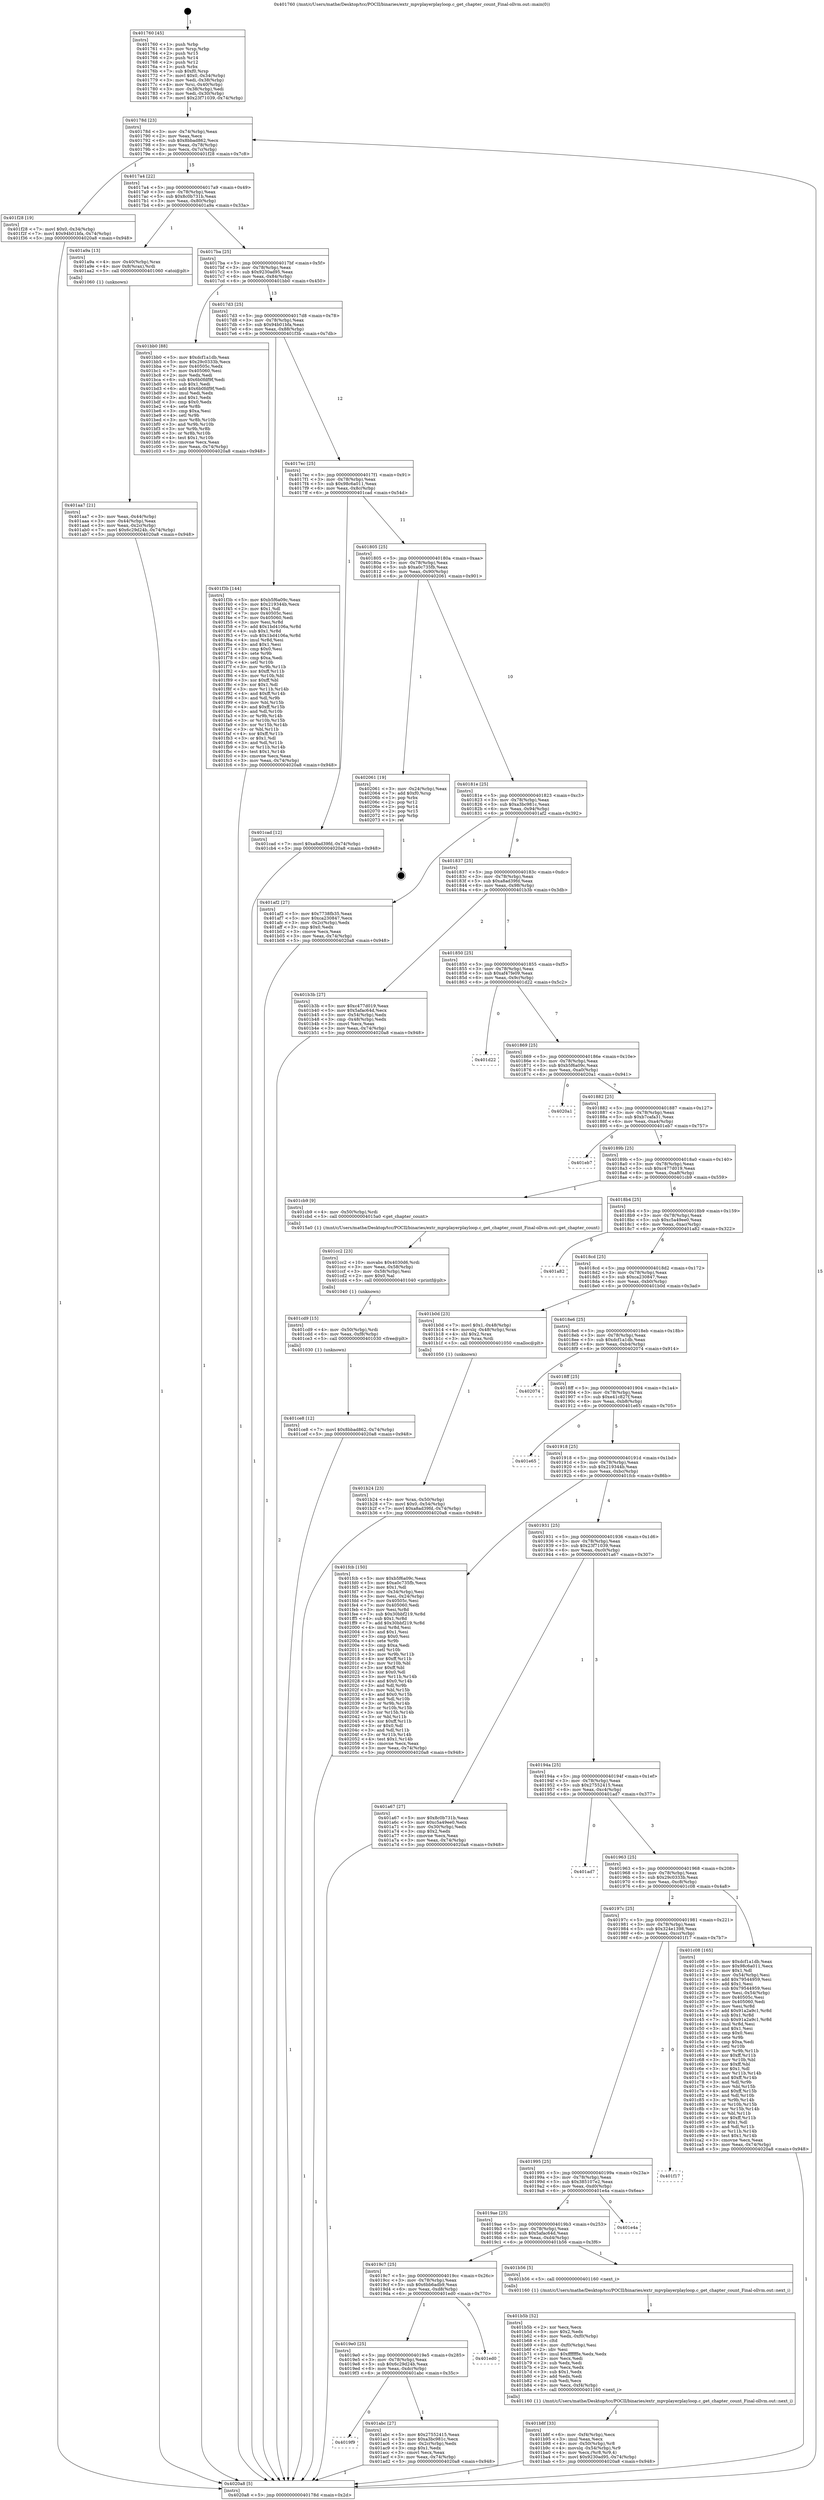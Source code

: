 digraph "0x401760" {
  label = "0x401760 (/mnt/c/Users/mathe/Desktop/tcc/POCII/binaries/extr_mpvplayerplayloop.c_get_chapter_count_Final-ollvm.out::main(0))"
  labelloc = "t"
  node[shape=record]

  Entry [label="",width=0.3,height=0.3,shape=circle,fillcolor=black,style=filled]
  "0x40178d" [label="{
     0x40178d [23]\l
     | [instrs]\l
     &nbsp;&nbsp;0x40178d \<+3\>: mov -0x74(%rbp),%eax\l
     &nbsp;&nbsp;0x401790 \<+2\>: mov %eax,%ecx\l
     &nbsp;&nbsp;0x401792 \<+6\>: sub $0x8bbad862,%ecx\l
     &nbsp;&nbsp;0x401798 \<+3\>: mov %eax,-0x78(%rbp)\l
     &nbsp;&nbsp;0x40179b \<+3\>: mov %ecx,-0x7c(%rbp)\l
     &nbsp;&nbsp;0x40179e \<+6\>: je 0000000000401f28 \<main+0x7c8\>\l
  }"]
  "0x401f28" [label="{
     0x401f28 [19]\l
     | [instrs]\l
     &nbsp;&nbsp;0x401f28 \<+7\>: movl $0x0,-0x34(%rbp)\l
     &nbsp;&nbsp;0x401f2f \<+7\>: movl $0x94b01bfa,-0x74(%rbp)\l
     &nbsp;&nbsp;0x401f36 \<+5\>: jmp 00000000004020a8 \<main+0x948\>\l
  }"]
  "0x4017a4" [label="{
     0x4017a4 [22]\l
     | [instrs]\l
     &nbsp;&nbsp;0x4017a4 \<+5\>: jmp 00000000004017a9 \<main+0x49\>\l
     &nbsp;&nbsp;0x4017a9 \<+3\>: mov -0x78(%rbp),%eax\l
     &nbsp;&nbsp;0x4017ac \<+5\>: sub $0x8c0b731b,%eax\l
     &nbsp;&nbsp;0x4017b1 \<+3\>: mov %eax,-0x80(%rbp)\l
     &nbsp;&nbsp;0x4017b4 \<+6\>: je 0000000000401a9a \<main+0x33a\>\l
  }"]
  Exit [label="",width=0.3,height=0.3,shape=circle,fillcolor=black,style=filled,peripheries=2]
  "0x401a9a" [label="{
     0x401a9a [13]\l
     | [instrs]\l
     &nbsp;&nbsp;0x401a9a \<+4\>: mov -0x40(%rbp),%rax\l
     &nbsp;&nbsp;0x401a9e \<+4\>: mov 0x8(%rax),%rdi\l
     &nbsp;&nbsp;0x401aa2 \<+5\>: call 0000000000401060 \<atoi@plt\>\l
     | [calls]\l
     &nbsp;&nbsp;0x401060 \{1\} (unknown)\l
  }"]
  "0x4017ba" [label="{
     0x4017ba [25]\l
     | [instrs]\l
     &nbsp;&nbsp;0x4017ba \<+5\>: jmp 00000000004017bf \<main+0x5f\>\l
     &nbsp;&nbsp;0x4017bf \<+3\>: mov -0x78(%rbp),%eax\l
     &nbsp;&nbsp;0x4017c2 \<+5\>: sub $0x9230ad95,%eax\l
     &nbsp;&nbsp;0x4017c7 \<+6\>: mov %eax,-0x84(%rbp)\l
     &nbsp;&nbsp;0x4017cd \<+6\>: je 0000000000401bb0 \<main+0x450\>\l
  }"]
  "0x401ce8" [label="{
     0x401ce8 [12]\l
     | [instrs]\l
     &nbsp;&nbsp;0x401ce8 \<+7\>: movl $0x8bbad862,-0x74(%rbp)\l
     &nbsp;&nbsp;0x401cef \<+5\>: jmp 00000000004020a8 \<main+0x948\>\l
  }"]
  "0x401bb0" [label="{
     0x401bb0 [88]\l
     | [instrs]\l
     &nbsp;&nbsp;0x401bb0 \<+5\>: mov $0xdcf1a1db,%eax\l
     &nbsp;&nbsp;0x401bb5 \<+5\>: mov $0x29c0333b,%ecx\l
     &nbsp;&nbsp;0x401bba \<+7\>: mov 0x40505c,%edx\l
     &nbsp;&nbsp;0x401bc1 \<+7\>: mov 0x405060,%esi\l
     &nbsp;&nbsp;0x401bc8 \<+2\>: mov %edx,%edi\l
     &nbsp;&nbsp;0x401bca \<+6\>: sub $0x6b0fdf9f,%edi\l
     &nbsp;&nbsp;0x401bd0 \<+3\>: sub $0x1,%edi\l
     &nbsp;&nbsp;0x401bd3 \<+6\>: add $0x6b0fdf9f,%edi\l
     &nbsp;&nbsp;0x401bd9 \<+3\>: imul %edi,%edx\l
     &nbsp;&nbsp;0x401bdc \<+3\>: and $0x1,%edx\l
     &nbsp;&nbsp;0x401bdf \<+3\>: cmp $0x0,%edx\l
     &nbsp;&nbsp;0x401be2 \<+4\>: sete %r8b\l
     &nbsp;&nbsp;0x401be6 \<+3\>: cmp $0xa,%esi\l
     &nbsp;&nbsp;0x401be9 \<+4\>: setl %r9b\l
     &nbsp;&nbsp;0x401bed \<+3\>: mov %r8b,%r10b\l
     &nbsp;&nbsp;0x401bf0 \<+3\>: and %r9b,%r10b\l
     &nbsp;&nbsp;0x401bf3 \<+3\>: xor %r9b,%r8b\l
     &nbsp;&nbsp;0x401bf6 \<+3\>: or %r8b,%r10b\l
     &nbsp;&nbsp;0x401bf9 \<+4\>: test $0x1,%r10b\l
     &nbsp;&nbsp;0x401bfd \<+3\>: cmovne %ecx,%eax\l
     &nbsp;&nbsp;0x401c00 \<+3\>: mov %eax,-0x74(%rbp)\l
     &nbsp;&nbsp;0x401c03 \<+5\>: jmp 00000000004020a8 \<main+0x948\>\l
  }"]
  "0x4017d3" [label="{
     0x4017d3 [25]\l
     | [instrs]\l
     &nbsp;&nbsp;0x4017d3 \<+5\>: jmp 00000000004017d8 \<main+0x78\>\l
     &nbsp;&nbsp;0x4017d8 \<+3\>: mov -0x78(%rbp),%eax\l
     &nbsp;&nbsp;0x4017db \<+5\>: sub $0x94b01bfa,%eax\l
     &nbsp;&nbsp;0x4017e0 \<+6\>: mov %eax,-0x88(%rbp)\l
     &nbsp;&nbsp;0x4017e6 \<+6\>: je 0000000000401f3b \<main+0x7db\>\l
  }"]
  "0x401cd9" [label="{
     0x401cd9 [15]\l
     | [instrs]\l
     &nbsp;&nbsp;0x401cd9 \<+4\>: mov -0x50(%rbp),%rdi\l
     &nbsp;&nbsp;0x401cdd \<+6\>: mov %eax,-0xf8(%rbp)\l
     &nbsp;&nbsp;0x401ce3 \<+5\>: call 0000000000401030 \<free@plt\>\l
     | [calls]\l
     &nbsp;&nbsp;0x401030 \{1\} (unknown)\l
  }"]
  "0x401f3b" [label="{
     0x401f3b [144]\l
     | [instrs]\l
     &nbsp;&nbsp;0x401f3b \<+5\>: mov $0xb5f6a09c,%eax\l
     &nbsp;&nbsp;0x401f40 \<+5\>: mov $0x219344b,%ecx\l
     &nbsp;&nbsp;0x401f45 \<+2\>: mov $0x1,%dl\l
     &nbsp;&nbsp;0x401f47 \<+7\>: mov 0x40505c,%esi\l
     &nbsp;&nbsp;0x401f4e \<+7\>: mov 0x405060,%edi\l
     &nbsp;&nbsp;0x401f55 \<+3\>: mov %esi,%r8d\l
     &nbsp;&nbsp;0x401f58 \<+7\>: add $0x1bd4106a,%r8d\l
     &nbsp;&nbsp;0x401f5f \<+4\>: sub $0x1,%r8d\l
     &nbsp;&nbsp;0x401f63 \<+7\>: sub $0x1bd4106a,%r8d\l
     &nbsp;&nbsp;0x401f6a \<+4\>: imul %r8d,%esi\l
     &nbsp;&nbsp;0x401f6e \<+3\>: and $0x1,%esi\l
     &nbsp;&nbsp;0x401f71 \<+3\>: cmp $0x0,%esi\l
     &nbsp;&nbsp;0x401f74 \<+4\>: sete %r9b\l
     &nbsp;&nbsp;0x401f78 \<+3\>: cmp $0xa,%edi\l
     &nbsp;&nbsp;0x401f7b \<+4\>: setl %r10b\l
     &nbsp;&nbsp;0x401f7f \<+3\>: mov %r9b,%r11b\l
     &nbsp;&nbsp;0x401f82 \<+4\>: xor $0xff,%r11b\l
     &nbsp;&nbsp;0x401f86 \<+3\>: mov %r10b,%bl\l
     &nbsp;&nbsp;0x401f89 \<+3\>: xor $0xff,%bl\l
     &nbsp;&nbsp;0x401f8c \<+3\>: xor $0x1,%dl\l
     &nbsp;&nbsp;0x401f8f \<+3\>: mov %r11b,%r14b\l
     &nbsp;&nbsp;0x401f92 \<+4\>: and $0xff,%r14b\l
     &nbsp;&nbsp;0x401f96 \<+3\>: and %dl,%r9b\l
     &nbsp;&nbsp;0x401f99 \<+3\>: mov %bl,%r15b\l
     &nbsp;&nbsp;0x401f9c \<+4\>: and $0xff,%r15b\l
     &nbsp;&nbsp;0x401fa0 \<+3\>: and %dl,%r10b\l
     &nbsp;&nbsp;0x401fa3 \<+3\>: or %r9b,%r14b\l
     &nbsp;&nbsp;0x401fa6 \<+3\>: or %r10b,%r15b\l
     &nbsp;&nbsp;0x401fa9 \<+3\>: xor %r15b,%r14b\l
     &nbsp;&nbsp;0x401fac \<+3\>: or %bl,%r11b\l
     &nbsp;&nbsp;0x401faf \<+4\>: xor $0xff,%r11b\l
     &nbsp;&nbsp;0x401fb3 \<+3\>: or $0x1,%dl\l
     &nbsp;&nbsp;0x401fb6 \<+3\>: and %dl,%r11b\l
     &nbsp;&nbsp;0x401fb9 \<+3\>: or %r11b,%r14b\l
     &nbsp;&nbsp;0x401fbc \<+4\>: test $0x1,%r14b\l
     &nbsp;&nbsp;0x401fc0 \<+3\>: cmovne %ecx,%eax\l
     &nbsp;&nbsp;0x401fc3 \<+3\>: mov %eax,-0x74(%rbp)\l
     &nbsp;&nbsp;0x401fc6 \<+5\>: jmp 00000000004020a8 \<main+0x948\>\l
  }"]
  "0x4017ec" [label="{
     0x4017ec [25]\l
     | [instrs]\l
     &nbsp;&nbsp;0x4017ec \<+5\>: jmp 00000000004017f1 \<main+0x91\>\l
     &nbsp;&nbsp;0x4017f1 \<+3\>: mov -0x78(%rbp),%eax\l
     &nbsp;&nbsp;0x4017f4 \<+5\>: sub $0x98c6a011,%eax\l
     &nbsp;&nbsp;0x4017f9 \<+6\>: mov %eax,-0x8c(%rbp)\l
     &nbsp;&nbsp;0x4017ff \<+6\>: je 0000000000401cad \<main+0x54d\>\l
  }"]
  "0x401cc2" [label="{
     0x401cc2 [23]\l
     | [instrs]\l
     &nbsp;&nbsp;0x401cc2 \<+10\>: movabs $0x4030d6,%rdi\l
     &nbsp;&nbsp;0x401ccc \<+3\>: mov %eax,-0x58(%rbp)\l
     &nbsp;&nbsp;0x401ccf \<+3\>: mov -0x58(%rbp),%esi\l
     &nbsp;&nbsp;0x401cd2 \<+2\>: mov $0x0,%al\l
     &nbsp;&nbsp;0x401cd4 \<+5\>: call 0000000000401040 \<printf@plt\>\l
     | [calls]\l
     &nbsp;&nbsp;0x401040 \{1\} (unknown)\l
  }"]
  "0x401cad" [label="{
     0x401cad [12]\l
     | [instrs]\l
     &nbsp;&nbsp;0x401cad \<+7\>: movl $0xa8ad39fd,-0x74(%rbp)\l
     &nbsp;&nbsp;0x401cb4 \<+5\>: jmp 00000000004020a8 \<main+0x948\>\l
  }"]
  "0x401805" [label="{
     0x401805 [25]\l
     | [instrs]\l
     &nbsp;&nbsp;0x401805 \<+5\>: jmp 000000000040180a \<main+0xaa\>\l
     &nbsp;&nbsp;0x40180a \<+3\>: mov -0x78(%rbp),%eax\l
     &nbsp;&nbsp;0x40180d \<+5\>: sub $0xa0c735fb,%eax\l
     &nbsp;&nbsp;0x401812 \<+6\>: mov %eax,-0x90(%rbp)\l
     &nbsp;&nbsp;0x401818 \<+6\>: je 0000000000402061 \<main+0x901\>\l
  }"]
  "0x401b8f" [label="{
     0x401b8f [33]\l
     | [instrs]\l
     &nbsp;&nbsp;0x401b8f \<+6\>: mov -0xf4(%rbp),%ecx\l
     &nbsp;&nbsp;0x401b95 \<+3\>: imul %eax,%ecx\l
     &nbsp;&nbsp;0x401b98 \<+4\>: mov -0x50(%rbp),%r8\l
     &nbsp;&nbsp;0x401b9c \<+4\>: movslq -0x54(%rbp),%r9\l
     &nbsp;&nbsp;0x401ba0 \<+4\>: mov %ecx,(%r8,%r9,4)\l
     &nbsp;&nbsp;0x401ba4 \<+7\>: movl $0x9230ad95,-0x74(%rbp)\l
     &nbsp;&nbsp;0x401bab \<+5\>: jmp 00000000004020a8 \<main+0x948\>\l
  }"]
  "0x402061" [label="{
     0x402061 [19]\l
     | [instrs]\l
     &nbsp;&nbsp;0x402061 \<+3\>: mov -0x24(%rbp),%eax\l
     &nbsp;&nbsp;0x402064 \<+7\>: add $0xf0,%rsp\l
     &nbsp;&nbsp;0x40206b \<+1\>: pop %rbx\l
     &nbsp;&nbsp;0x40206c \<+2\>: pop %r12\l
     &nbsp;&nbsp;0x40206e \<+2\>: pop %r14\l
     &nbsp;&nbsp;0x402070 \<+2\>: pop %r15\l
     &nbsp;&nbsp;0x402072 \<+1\>: pop %rbp\l
     &nbsp;&nbsp;0x402073 \<+1\>: ret\l
  }"]
  "0x40181e" [label="{
     0x40181e [25]\l
     | [instrs]\l
     &nbsp;&nbsp;0x40181e \<+5\>: jmp 0000000000401823 \<main+0xc3\>\l
     &nbsp;&nbsp;0x401823 \<+3\>: mov -0x78(%rbp),%eax\l
     &nbsp;&nbsp;0x401826 \<+5\>: sub $0xa3bc981c,%eax\l
     &nbsp;&nbsp;0x40182b \<+6\>: mov %eax,-0x94(%rbp)\l
     &nbsp;&nbsp;0x401831 \<+6\>: je 0000000000401af2 \<main+0x392\>\l
  }"]
  "0x401b5b" [label="{
     0x401b5b [52]\l
     | [instrs]\l
     &nbsp;&nbsp;0x401b5b \<+2\>: xor %ecx,%ecx\l
     &nbsp;&nbsp;0x401b5d \<+5\>: mov $0x2,%edx\l
     &nbsp;&nbsp;0x401b62 \<+6\>: mov %edx,-0xf0(%rbp)\l
     &nbsp;&nbsp;0x401b68 \<+1\>: cltd\l
     &nbsp;&nbsp;0x401b69 \<+6\>: mov -0xf0(%rbp),%esi\l
     &nbsp;&nbsp;0x401b6f \<+2\>: idiv %esi\l
     &nbsp;&nbsp;0x401b71 \<+6\>: imul $0xfffffffe,%edx,%edx\l
     &nbsp;&nbsp;0x401b77 \<+2\>: mov %ecx,%edi\l
     &nbsp;&nbsp;0x401b79 \<+2\>: sub %edx,%edi\l
     &nbsp;&nbsp;0x401b7b \<+2\>: mov %ecx,%edx\l
     &nbsp;&nbsp;0x401b7d \<+3\>: sub $0x1,%edx\l
     &nbsp;&nbsp;0x401b80 \<+2\>: add %edx,%edi\l
     &nbsp;&nbsp;0x401b82 \<+2\>: sub %edi,%ecx\l
     &nbsp;&nbsp;0x401b84 \<+6\>: mov %ecx,-0xf4(%rbp)\l
     &nbsp;&nbsp;0x401b8a \<+5\>: call 0000000000401160 \<next_i\>\l
     | [calls]\l
     &nbsp;&nbsp;0x401160 \{1\} (/mnt/c/Users/mathe/Desktop/tcc/POCII/binaries/extr_mpvplayerplayloop.c_get_chapter_count_Final-ollvm.out::next_i)\l
  }"]
  "0x401af2" [label="{
     0x401af2 [27]\l
     | [instrs]\l
     &nbsp;&nbsp;0x401af2 \<+5\>: mov $0x7738fb35,%eax\l
     &nbsp;&nbsp;0x401af7 \<+5\>: mov $0xca230847,%ecx\l
     &nbsp;&nbsp;0x401afc \<+3\>: mov -0x2c(%rbp),%edx\l
     &nbsp;&nbsp;0x401aff \<+3\>: cmp $0x0,%edx\l
     &nbsp;&nbsp;0x401b02 \<+3\>: cmove %ecx,%eax\l
     &nbsp;&nbsp;0x401b05 \<+3\>: mov %eax,-0x74(%rbp)\l
     &nbsp;&nbsp;0x401b08 \<+5\>: jmp 00000000004020a8 \<main+0x948\>\l
  }"]
  "0x401837" [label="{
     0x401837 [25]\l
     | [instrs]\l
     &nbsp;&nbsp;0x401837 \<+5\>: jmp 000000000040183c \<main+0xdc\>\l
     &nbsp;&nbsp;0x40183c \<+3\>: mov -0x78(%rbp),%eax\l
     &nbsp;&nbsp;0x40183f \<+5\>: sub $0xa8ad39fd,%eax\l
     &nbsp;&nbsp;0x401844 \<+6\>: mov %eax,-0x98(%rbp)\l
     &nbsp;&nbsp;0x40184a \<+6\>: je 0000000000401b3b \<main+0x3db\>\l
  }"]
  "0x401b24" [label="{
     0x401b24 [23]\l
     | [instrs]\l
     &nbsp;&nbsp;0x401b24 \<+4\>: mov %rax,-0x50(%rbp)\l
     &nbsp;&nbsp;0x401b28 \<+7\>: movl $0x0,-0x54(%rbp)\l
     &nbsp;&nbsp;0x401b2f \<+7\>: movl $0xa8ad39fd,-0x74(%rbp)\l
     &nbsp;&nbsp;0x401b36 \<+5\>: jmp 00000000004020a8 \<main+0x948\>\l
  }"]
  "0x401b3b" [label="{
     0x401b3b [27]\l
     | [instrs]\l
     &nbsp;&nbsp;0x401b3b \<+5\>: mov $0xc477d019,%eax\l
     &nbsp;&nbsp;0x401b40 \<+5\>: mov $0x5afac64d,%ecx\l
     &nbsp;&nbsp;0x401b45 \<+3\>: mov -0x54(%rbp),%edx\l
     &nbsp;&nbsp;0x401b48 \<+3\>: cmp -0x48(%rbp),%edx\l
     &nbsp;&nbsp;0x401b4b \<+3\>: cmovl %ecx,%eax\l
     &nbsp;&nbsp;0x401b4e \<+3\>: mov %eax,-0x74(%rbp)\l
     &nbsp;&nbsp;0x401b51 \<+5\>: jmp 00000000004020a8 \<main+0x948\>\l
  }"]
  "0x401850" [label="{
     0x401850 [25]\l
     | [instrs]\l
     &nbsp;&nbsp;0x401850 \<+5\>: jmp 0000000000401855 \<main+0xf5\>\l
     &nbsp;&nbsp;0x401855 \<+3\>: mov -0x78(%rbp),%eax\l
     &nbsp;&nbsp;0x401858 \<+5\>: sub $0xaf47fe09,%eax\l
     &nbsp;&nbsp;0x40185d \<+6\>: mov %eax,-0x9c(%rbp)\l
     &nbsp;&nbsp;0x401863 \<+6\>: je 0000000000401d22 \<main+0x5c2\>\l
  }"]
  "0x4019f9" [label="{
     0x4019f9\l
  }", style=dashed]
  "0x401d22" [label="{
     0x401d22\l
  }", style=dashed]
  "0x401869" [label="{
     0x401869 [25]\l
     | [instrs]\l
     &nbsp;&nbsp;0x401869 \<+5\>: jmp 000000000040186e \<main+0x10e\>\l
     &nbsp;&nbsp;0x40186e \<+3\>: mov -0x78(%rbp),%eax\l
     &nbsp;&nbsp;0x401871 \<+5\>: sub $0xb5f6a09c,%eax\l
     &nbsp;&nbsp;0x401876 \<+6\>: mov %eax,-0xa0(%rbp)\l
     &nbsp;&nbsp;0x40187c \<+6\>: je 00000000004020a1 \<main+0x941\>\l
  }"]
  "0x401abc" [label="{
     0x401abc [27]\l
     | [instrs]\l
     &nbsp;&nbsp;0x401abc \<+5\>: mov $0x27552415,%eax\l
     &nbsp;&nbsp;0x401ac1 \<+5\>: mov $0xa3bc981c,%ecx\l
     &nbsp;&nbsp;0x401ac6 \<+3\>: mov -0x2c(%rbp),%edx\l
     &nbsp;&nbsp;0x401ac9 \<+3\>: cmp $0x1,%edx\l
     &nbsp;&nbsp;0x401acc \<+3\>: cmovl %ecx,%eax\l
     &nbsp;&nbsp;0x401acf \<+3\>: mov %eax,-0x74(%rbp)\l
     &nbsp;&nbsp;0x401ad2 \<+5\>: jmp 00000000004020a8 \<main+0x948\>\l
  }"]
  "0x4020a1" [label="{
     0x4020a1\l
  }", style=dashed]
  "0x401882" [label="{
     0x401882 [25]\l
     | [instrs]\l
     &nbsp;&nbsp;0x401882 \<+5\>: jmp 0000000000401887 \<main+0x127\>\l
     &nbsp;&nbsp;0x401887 \<+3\>: mov -0x78(%rbp),%eax\l
     &nbsp;&nbsp;0x40188a \<+5\>: sub $0xb7cafa31,%eax\l
     &nbsp;&nbsp;0x40188f \<+6\>: mov %eax,-0xa4(%rbp)\l
     &nbsp;&nbsp;0x401895 \<+6\>: je 0000000000401eb7 \<main+0x757\>\l
  }"]
  "0x4019e0" [label="{
     0x4019e0 [25]\l
     | [instrs]\l
     &nbsp;&nbsp;0x4019e0 \<+5\>: jmp 00000000004019e5 \<main+0x285\>\l
     &nbsp;&nbsp;0x4019e5 \<+3\>: mov -0x78(%rbp),%eax\l
     &nbsp;&nbsp;0x4019e8 \<+5\>: sub $0x6c29d24b,%eax\l
     &nbsp;&nbsp;0x4019ed \<+6\>: mov %eax,-0xdc(%rbp)\l
     &nbsp;&nbsp;0x4019f3 \<+6\>: je 0000000000401abc \<main+0x35c\>\l
  }"]
  "0x401eb7" [label="{
     0x401eb7\l
  }", style=dashed]
  "0x40189b" [label="{
     0x40189b [25]\l
     | [instrs]\l
     &nbsp;&nbsp;0x40189b \<+5\>: jmp 00000000004018a0 \<main+0x140\>\l
     &nbsp;&nbsp;0x4018a0 \<+3\>: mov -0x78(%rbp),%eax\l
     &nbsp;&nbsp;0x4018a3 \<+5\>: sub $0xc477d019,%eax\l
     &nbsp;&nbsp;0x4018a8 \<+6\>: mov %eax,-0xa8(%rbp)\l
     &nbsp;&nbsp;0x4018ae \<+6\>: je 0000000000401cb9 \<main+0x559\>\l
  }"]
  "0x401ed0" [label="{
     0x401ed0\l
  }", style=dashed]
  "0x401cb9" [label="{
     0x401cb9 [9]\l
     | [instrs]\l
     &nbsp;&nbsp;0x401cb9 \<+4\>: mov -0x50(%rbp),%rdi\l
     &nbsp;&nbsp;0x401cbd \<+5\>: call 00000000004015a0 \<get_chapter_count\>\l
     | [calls]\l
     &nbsp;&nbsp;0x4015a0 \{1\} (/mnt/c/Users/mathe/Desktop/tcc/POCII/binaries/extr_mpvplayerplayloop.c_get_chapter_count_Final-ollvm.out::get_chapter_count)\l
  }"]
  "0x4018b4" [label="{
     0x4018b4 [25]\l
     | [instrs]\l
     &nbsp;&nbsp;0x4018b4 \<+5\>: jmp 00000000004018b9 \<main+0x159\>\l
     &nbsp;&nbsp;0x4018b9 \<+3\>: mov -0x78(%rbp),%eax\l
     &nbsp;&nbsp;0x4018bc \<+5\>: sub $0xc5a49ee0,%eax\l
     &nbsp;&nbsp;0x4018c1 \<+6\>: mov %eax,-0xac(%rbp)\l
     &nbsp;&nbsp;0x4018c7 \<+6\>: je 0000000000401a82 \<main+0x322\>\l
  }"]
  "0x4019c7" [label="{
     0x4019c7 [25]\l
     | [instrs]\l
     &nbsp;&nbsp;0x4019c7 \<+5\>: jmp 00000000004019cc \<main+0x26c\>\l
     &nbsp;&nbsp;0x4019cc \<+3\>: mov -0x78(%rbp),%eax\l
     &nbsp;&nbsp;0x4019cf \<+5\>: sub $0x6bb6adb9,%eax\l
     &nbsp;&nbsp;0x4019d4 \<+6\>: mov %eax,-0xd8(%rbp)\l
     &nbsp;&nbsp;0x4019da \<+6\>: je 0000000000401ed0 \<main+0x770\>\l
  }"]
  "0x401a82" [label="{
     0x401a82\l
  }", style=dashed]
  "0x4018cd" [label="{
     0x4018cd [25]\l
     | [instrs]\l
     &nbsp;&nbsp;0x4018cd \<+5\>: jmp 00000000004018d2 \<main+0x172\>\l
     &nbsp;&nbsp;0x4018d2 \<+3\>: mov -0x78(%rbp),%eax\l
     &nbsp;&nbsp;0x4018d5 \<+5\>: sub $0xca230847,%eax\l
     &nbsp;&nbsp;0x4018da \<+6\>: mov %eax,-0xb0(%rbp)\l
     &nbsp;&nbsp;0x4018e0 \<+6\>: je 0000000000401b0d \<main+0x3ad\>\l
  }"]
  "0x401b56" [label="{
     0x401b56 [5]\l
     | [instrs]\l
     &nbsp;&nbsp;0x401b56 \<+5\>: call 0000000000401160 \<next_i\>\l
     | [calls]\l
     &nbsp;&nbsp;0x401160 \{1\} (/mnt/c/Users/mathe/Desktop/tcc/POCII/binaries/extr_mpvplayerplayloop.c_get_chapter_count_Final-ollvm.out::next_i)\l
  }"]
  "0x401b0d" [label="{
     0x401b0d [23]\l
     | [instrs]\l
     &nbsp;&nbsp;0x401b0d \<+7\>: movl $0x1,-0x48(%rbp)\l
     &nbsp;&nbsp;0x401b14 \<+4\>: movslq -0x48(%rbp),%rax\l
     &nbsp;&nbsp;0x401b18 \<+4\>: shl $0x2,%rax\l
     &nbsp;&nbsp;0x401b1c \<+3\>: mov %rax,%rdi\l
     &nbsp;&nbsp;0x401b1f \<+5\>: call 0000000000401050 \<malloc@plt\>\l
     | [calls]\l
     &nbsp;&nbsp;0x401050 \{1\} (unknown)\l
  }"]
  "0x4018e6" [label="{
     0x4018e6 [25]\l
     | [instrs]\l
     &nbsp;&nbsp;0x4018e6 \<+5\>: jmp 00000000004018eb \<main+0x18b\>\l
     &nbsp;&nbsp;0x4018eb \<+3\>: mov -0x78(%rbp),%eax\l
     &nbsp;&nbsp;0x4018ee \<+5\>: sub $0xdcf1a1db,%eax\l
     &nbsp;&nbsp;0x4018f3 \<+6\>: mov %eax,-0xb4(%rbp)\l
     &nbsp;&nbsp;0x4018f9 \<+6\>: je 0000000000402074 \<main+0x914\>\l
  }"]
  "0x4019ae" [label="{
     0x4019ae [25]\l
     | [instrs]\l
     &nbsp;&nbsp;0x4019ae \<+5\>: jmp 00000000004019b3 \<main+0x253\>\l
     &nbsp;&nbsp;0x4019b3 \<+3\>: mov -0x78(%rbp),%eax\l
     &nbsp;&nbsp;0x4019b6 \<+5\>: sub $0x5afac64d,%eax\l
     &nbsp;&nbsp;0x4019bb \<+6\>: mov %eax,-0xd4(%rbp)\l
     &nbsp;&nbsp;0x4019c1 \<+6\>: je 0000000000401b56 \<main+0x3f6\>\l
  }"]
  "0x402074" [label="{
     0x402074\l
  }", style=dashed]
  "0x4018ff" [label="{
     0x4018ff [25]\l
     | [instrs]\l
     &nbsp;&nbsp;0x4018ff \<+5\>: jmp 0000000000401904 \<main+0x1a4\>\l
     &nbsp;&nbsp;0x401904 \<+3\>: mov -0x78(%rbp),%eax\l
     &nbsp;&nbsp;0x401907 \<+5\>: sub $0xe41c827f,%eax\l
     &nbsp;&nbsp;0x40190c \<+6\>: mov %eax,-0xb8(%rbp)\l
     &nbsp;&nbsp;0x401912 \<+6\>: je 0000000000401e65 \<main+0x705\>\l
  }"]
  "0x401e4a" [label="{
     0x401e4a\l
  }", style=dashed]
  "0x401e65" [label="{
     0x401e65\l
  }", style=dashed]
  "0x401918" [label="{
     0x401918 [25]\l
     | [instrs]\l
     &nbsp;&nbsp;0x401918 \<+5\>: jmp 000000000040191d \<main+0x1bd\>\l
     &nbsp;&nbsp;0x40191d \<+3\>: mov -0x78(%rbp),%eax\l
     &nbsp;&nbsp;0x401920 \<+5\>: sub $0x219344b,%eax\l
     &nbsp;&nbsp;0x401925 \<+6\>: mov %eax,-0xbc(%rbp)\l
     &nbsp;&nbsp;0x40192b \<+6\>: je 0000000000401fcb \<main+0x86b\>\l
  }"]
  "0x401995" [label="{
     0x401995 [25]\l
     | [instrs]\l
     &nbsp;&nbsp;0x401995 \<+5\>: jmp 000000000040199a \<main+0x23a\>\l
     &nbsp;&nbsp;0x40199a \<+3\>: mov -0x78(%rbp),%eax\l
     &nbsp;&nbsp;0x40199d \<+5\>: sub $0x385107e2,%eax\l
     &nbsp;&nbsp;0x4019a2 \<+6\>: mov %eax,-0xd0(%rbp)\l
     &nbsp;&nbsp;0x4019a8 \<+6\>: je 0000000000401e4a \<main+0x6ea\>\l
  }"]
  "0x401fcb" [label="{
     0x401fcb [150]\l
     | [instrs]\l
     &nbsp;&nbsp;0x401fcb \<+5\>: mov $0xb5f6a09c,%eax\l
     &nbsp;&nbsp;0x401fd0 \<+5\>: mov $0xa0c735fb,%ecx\l
     &nbsp;&nbsp;0x401fd5 \<+2\>: mov $0x1,%dl\l
     &nbsp;&nbsp;0x401fd7 \<+3\>: mov -0x34(%rbp),%esi\l
     &nbsp;&nbsp;0x401fda \<+3\>: mov %esi,-0x24(%rbp)\l
     &nbsp;&nbsp;0x401fdd \<+7\>: mov 0x40505c,%esi\l
     &nbsp;&nbsp;0x401fe4 \<+7\>: mov 0x405060,%edi\l
     &nbsp;&nbsp;0x401feb \<+3\>: mov %esi,%r8d\l
     &nbsp;&nbsp;0x401fee \<+7\>: sub $0x30bbf219,%r8d\l
     &nbsp;&nbsp;0x401ff5 \<+4\>: sub $0x1,%r8d\l
     &nbsp;&nbsp;0x401ff9 \<+7\>: add $0x30bbf219,%r8d\l
     &nbsp;&nbsp;0x402000 \<+4\>: imul %r8d,%esi\l
     &nbsp;&nbsp;0x402004 \<+3\>: and $0x1,%esi\l
     &nbsp;&nbsp;0x402007 \<+3\>: cmp $0x0,%esi\l
     &nbsp;&nbsp;0x40200a \<+4\>: sete %r9b\l
     &nbsp;&nbsp;0x40200e \<+3\>: cmp $0xa,%edi\l
     &nbsp;&nbsp;0x402011 \<+4\>: setl %r10b\l
     &nbsp;&nbsp;0x402015 \<+3\>: mov %r9b,%r11b\l
     &nbsp;&nbsp;0x402018 \<+4\>: xor $0xff,%r11b\l
     &nbsp;&nbsp;0x40201c \<+3\>: mov %r10b,%bl\l
     &nbsp;&nbsp;0x40201f \<+3\>: xor $0xff,%bl\l
     &nbsp;&nbsp;0x402022 \<+3\>: xor $0x0,%dl\l
     &nbsp;&nbsp;0x402025 \<+3\>: mov %r11b,%r14b\l
     &nbsp;&nbsp;0x402028 \<+4\>: and $0x0,%r14b\l
     &nbsp;&nbsp;0x40202c \<+3\>: and %dl,%r9b\l
     &nbsp;&nbsp;0x40202f \<+3\>: mov %bl,%r15b\l
     &nbsp;&nbsp;0x402032 \<+4\>: and $0x0,%r15b\l
     &nbsp;&nbsp;0x402036 \<+3\>: and %dl,%r10b\l
     &nbsp;&nbsp;0x402039 \<+3\>: or %r9b,%r14b\l
     &nbsp;&nbsp;0x40203c \<+3\>: or %r10b,%r15b\l
     &nbsp;&nbsp;0x40203f \<+3\>: xor %r15b,%r14b\l
     &nbsp;&nbsp;0x402042 \<+3\>: or %bl,%r11b\l
     &nbsp;&nbsp;0x402045 \<+4\>: xor $0xff,%r11b\l
     &nbsp;&nbsp;0x402049 \<+3\>: or $0x0,%dl\l
     &nbsp;&nbsp;0x40204c \<+3\>: and %dl,%r11b\l
     &nbsp;&nbsp;0x40204f \<+3\>: or %r11b,%r14b\l
     &nbsp;&nbsp;0x402052 \<+4\>: test $0x1,%r14b\l
     &nbsp;&nbsp;0x402056 \<+3\>: cmovne %ecx,%eax\l
     &nbsp;&nbsp;0x402059 \<+3\>: mov %eax,-0x74(%rbp)\l
     &nbsp;&nbsp;0x40205c \<+5\>: jmp 00000000004020a8 \<main+0x948\>\l
  }"]
  "0x401931" [label="{
     0x401931 [25]\l
     | [instrs]\l
     &nbsp;&nbsp;0x401931 \<+5\>: jmp 0000000000401936 \<main+0x1d6\>\l
     &nbsp;&nbsp;0x401936 \<+3\>: mov -0x78(%rbp),%eax\l
     &nbsp;&nbsp;0x401939 \<+5\>: sub $0x23f71039,%eax\l
     &nbsp;&nbsp;0x40193e \<+6\>: mov %eax,-0xc0(%rbp)\l
     &nbsp;&nbsp;0x401944 \<+6\>: je 0000000000401a67 \<main+0x307\>\l
  }"]
  "0x401f17" [label="{
     0x401f17\l
  }", style=dashed]
  "0x401a67" [label="{
     0x401a67 [27]\l
     | [instrs]\l
     &nbsp;&nbsp;0x401a67 \<+5\>: mov $0x8c0b731b,%eax\l
     &nbsp;&nbsp;0x401a6c \<+5\>: mov $0xc5a49ee0,%ecx\l
     &nbsp;&nbsp;0x401a71 \<+3\>: mov -0x30(%rbp),%edx\l
     &nbsp;&nbsp;0x401a74 \<+3\>: cmp $0x2,%edx\l
     &nbsp;&nbsp;0x401a77 \<+3\>: cmovne %ecx,%eax\l
     &nbsp;&nbsp;0x401a7a \<+3\>: mov %eax,-0x74(%rbp)\l
     &nbsp;&nbsp;0x401a7d \<+5\>: jmp 00000000004020a8 \<main+0x948\>\l
  }"]
  "0x40194a" [label="{
     0x40194a [25]\l
     | [instrs]\l
     &nbsp;&nbsp;0x40194a \<+5\>: jmp 000000000040194f \<main+0x1ef\>\l
     &nbsp;&nbsp;0x40194f \<+3\>: mov -0x78(%rbp),%eax\l
     &nbsp;&nbsp;0x401952 \<+5\>: sub $0x27552415,%eax\l
     &nbsp;&nbsp;0x401957 \<+6\>: mov %eax,-0xc4(%rbp)\l
     &nbsp;&nbsp;0x40195d \<+6\>: je 0000000000401ad7 \<main+0x377\>\l
  }"]
  "0x4020a8" [label="{
     0x4020a8 [5]\l
     | [instrs]\l
     &nbsp;&nbsp;0x4020a8 \<+5\>: jmp 000000000040178d \<main+0x2d\>\l
  }"]
  "0x401760" [label="{
     0x401760 [45]\l
     | [instrs]\l
     &nbsp;&nbsp;0x401760 \<+1\>: push %rbp\l
     &nbsp;&nbsp;0x401761 \<+3\>: mov %rsp,%rbp\l
     &nbsp;&nbsp;0x401764 \<+2\>: push %r15\l
     &nbsp;&nbsp;0x401766 \<+2\>: push %r14\l
     &nbsp;&nbsp;0x401768 \<+2\>: push %r12\l
     &nbsp;&nbsp;0x40176a \<+1\>: push %rbx\l
     &nbsp;&nbsp;0x40176b \<+7\>: sub $0xf0,%rsp\l
     &nbsp;&nbsp;0x401772 \<+7\>: movl $0x0,-0x34(%rbp)\l
     &nbsp;&nbsp;0x401779 \<+3\>: mov %edi,-0x38(%rbp)\l
     &nbsp;&nbsp;0x40177c \<+4\>: mov %rsi,-0x40(%rbp)\l
     &nbsp;&nbsp;0x401780 \<+3\>: mov -0x38(%rbp),%edi\l
     &nbsp;&nbsp;0x401783 \<+3\>: mov %edi,-0x30(%rbp)\l
     &nbsp;&nbsp;0x401786 \<+7\>: movl $0x23f71039,-0x74(%rbp)\l
  }"]
  "0x401aa7" [label="{
     0x401aa7 [21]\l
     | [instrs]\l
     &nbsp;&nbsp;0x401aa7 \<+3\>: mov %eax,-0x44(%rbp)\l
     &nbsp;&nbsp;0x401aaa \<+3\>: mov -0x44(%rbp),%eax\l
     &nbsp;&nbsp;0x401aad \<+3\>: mov %eax,-0x2c(%rbp)\l
     &nbsp;&nbsp;0x401ab0 \<+7\>: movl $0x6c29d24b,-0x74(%rbp)\l
     &nbsp;&nbsp;0x401ab7 \<+5\>: jmp 00000000004020a8 \<main+0x948\>\l
  }"]
  "0x40197c" [label="{
     0x40197c [25]\l
     | [instrs]\l
     &nbsp;&nbsp;0x40197c \<+5\>: jmp 0000000000401981 \<main+0x221\>\l
     &nbsp;&nbsp;0x401981 \<+3\>: mov -0x78(%rbp),%eax\l
     &nbsp;&nbsp;0x401984 \<+5\>: sub $0x324e1398,%eax\l
     &nbsp;&nbsp;0x401989 \<+6\>: mov %eax,-0xcc(%rbp)\l
     &nbsp;&nbsp;0x40198f \<+6\>: je 0000000000401f17 \<main+0x7b7\>\l
  }"]
  "0x401ad7" [label="{
     0x401ad7\l
  }", style=dashed]
  "0x401963" [label="{
     0x401963 [25]\l
     | [instrs]\l
     &nbsp;&nbsp;0x401963 \<+5\>: jmp 0000000000401968 \<main+0x208\>\l
     &nbsp;&nbsp;0x401968 \<+3\>: mov -0x78(%rbp),%eax\l
     &nbsp;&nbsp;0x40196b \<+5\>: sub $0x29c0333b,%eax\l
     &nbsp;&nbsp;0x401970 \<+6\>: mov %eax,-0xc8(%rbp)\l
     &nbsp;&nbsp;0x401976 \<+6\>: je 0000000000401c08 \<main+0x4a8\>\l
  }"]
  "0x401c08" [label="{
     0x401c08 [165]\l
     | [instrs]\l
     &nbsp;&nbsp;0x401c08 \<+5\>: mov $0xdcf1a1db,%eax\l
     &nbsp;&nbsp;0x401c0d \<+5\>: mov $0x98c6a011,%ecx\l
     &nbsp;&nbsp;0x401c12 \<+2\>: mov $0x1,%dl\l
     &nbsp;&nbsp;0x401c14 \<+3\>: mov -0x54(%rbp),%esi\l
     &nbsp;&nbsp;0x401c17 \<+6\>: add $0x79544959,%esi\l
     &nbsp;&nbsp;0x401c1d \<+3\>: add $0x1,%esi\l
     &nbsp;&nbsp;0x401c20 \<+6\>: sub $0x79544959,%esi\l
     &nbsp;&nbsp;0x401c26 \<+3\>: mov %esi,-0x54(%rbp)\l
     &nbsp;&nbsp;0x401c29 \<+7\>: mov 0x40505c,%esi\l
     &nbsp;&nbsp;0x401c30 \<+7\>: mov 0x405060,%edi\l
     &nbsp;&nbsp;0x401c37 \<+3\>: mov %esi,%r8d\l
     &nbsp;&nbsp;0x401c3a \<+7\>: add $0x91a2a9c1,%r8d\l
     &nbsp;&nbsp;0x401c41 \<+4\>: sub $0x1,%r8d\l
     &nbsp;&nbsp;0x401c45 \<+7\>: sub $0x91a2a9c1,%r8d\l
     &nbsp;&nbsp;0x401c4c \<+4\>: imul %r8d,%esi\l
     &nbsp;&nbsp;0x401c50 \<+3\>: and $0x1,%esi\l
     &nbsp;&nbsp;0x401c53 \<+3\>: cmp $0x0,%esi\l
     &nbsp;&nbsp;0x401c56 \<+4\>: sete %r9b\l
     &nbsp;&nbsp;0x401c5a \<+3\>: cmp $0xa,%edi\l
     &nbsp;&nbsp;0x401c5d \<+4\>: setl %r10b\l
     &nbsp;&nbsp;0x401c61 \<+3\>: mov %r9b,%r11b\l
     &nbsp;&nbsp;0x401c64 \<+4\>: xor $0xff,%r11b\l
     &nbsp;&nbsp;0x401c68 \<+3\>: mov %r10b,%bl\l
     &nbsp;&nbsp;0x401c6b \<+3\>: xor $0xff,%bl\l
     &nbsp;&nbsp;0x401c6e \<+3\>: xor $0x1,%dl\l
     &nbsp;&nbsp;0x401c71 \<+3\>: mov %r11b,%r14b\l
     &nbsp;&nbsp;0x401c74 \<+4\>: and $0xff,%r14b\l
     &nbsp;&nbsp;0x401c78 \<+3\>: and %dl,%r9b\l
     &nbsp;&nbsp;0x401c7b \<+3\>: mov %bl,%r15b\l
     &nbsp;&nbsp;0x401c7e \<+4\>: and $0xff,%r15b\l
     &nbsp;&nbsp;0x401c82 \<+3\>: and %dl,%r10b\l
     &nbsp;&nbsp;0x401c85 \<+3\>: or %r9b,%r14b\l
     &nbsp;&nbsp;0x401c88 \<+3\>: or %r10b,%r15b\l
     &nbsp;&nbsp;0x401c8b \<+3\>: xor %r15b,%r14b\l
     &nbsp;&nbsp;0x401c8e \<+3\>: or %bl,%r11b\l
     &nbsp;&nbsp;0x401c91 \<+4\>: xor $0xff,%r11b\l
     &nbsp;&nbsp;0x401c95 \<+3\>: or $0x1,%dl\l
     &nbsp;&nbsp;0x401c98 \<+3\>: and %dl,%r11b\l
     &nbsp;&nbsp;0x401c9b \<+3\>: or %r11b,%r14b\l
     &nbsp;&nbsp;0x401c9e \<+4\>: test $0x1,%r14b\l
     &nbsp;&nbsp;0x401ca2 \<+3\>: cmovne %ecx,%eax\l
     &nbsp;&nbsp;0x401ca5 \<+3\>: mov %eax,-0x74(%rbp)\l
     &nbsp;&nbsp;0x401ca8 \<+5\>: jmp 00000000004020a8 \<main+0x948\>\l
  }"]
  Entry -> "0x401760" [label=" 1"]
  "0x40178d" -> "0x401f28" [label=" 1"]
  "0x40178d" -> "0x4017a4" [label=" 15"]
  "0x402061" -> Exit [label=" 1"]
  "0x4017a4" -> "0x401a9a" [label=" 1"]
  "0x4017a4" -> "0x4017ba" [label=" 14"]
  "0x401fcb" -> "0x4020a8" [label=" 1"]
  "0x4017ba" -> "0x401bb0" [label=" 1"]
  "0x4017ba" -> "0x4017d3" [label=" 13"]
  "0x401f3b" -> "0x4020a8" [label=" 1"]
  "0x4017d3" -> "0x401f3b" [label=" 1"]
  "0x4017d3" -> "0x4017ec" [label=" 12"]
  "0x401f28" -> "0x4020a8" [label=" 1"]
  "0x4017ec" -> "0x401cad" [label=" 1"]
  "0x4017ec" -> "0x401805" [label=" 11"]
  "0x401ce8" -> "0x4020a8" [label=" 1"]
  "0x401805" -> "0x402061" [label=" 1"]
  "0x401805" -> "0x40181e" [label=" 10"]
  "0x401cd9" -> "0x401ce8" [label=" 1"]
  "0x40181e" -> "0x401af2" [label=" 1"]
  "0x40181e" -> "0x401837" [label=" 9"]
  "0x401cc2" -> "0x401cd9" [label=" 1"]
  "0x401837" -> "0x401b3b" [label=" 2"]
  "0x401837" -> "0x401850" [label=" 7"]
  "0x401cb9" -> "0x401cc2" [label=" 1"]
  "0x401850" -> "0x401d22" [label=" 0"]
  "0x401850" -> "0x401869" [label=" 7"]
  "0x401cad" -> "0x4020a8" [label=" 1"]
  "0x401869" -> "0x4020a1" [label=" 0"]
  "0x401869" -> "0x401882" [label=" 7"]
  "0x401c08" -> "0x4020a8" [label=" 1"]
  "0x401882" -> "0x401eb7" [label=" 0"]
  "0x401882" -> "0x40189b" [label=" 7"]
  "0x401b8f" -> "0x4020a8" [label=" 1"]
  "0x40189b" -> "0x401cb9" [label=" 1"]
  "0x40189b" -> "0x4018b4" [label=" 6"]
  "0x401b5b" -> "0x401b8f" [label=" 1"]
  "0x4018b4" -> "0x401a82" [label=" 0"]
  "0x4018b4" -> "0x4018cd" [label=" 6"]
  "0x401b3b" -> "0x4020a8" [label=" 2"]
  "0x4018cd" -> "0x401b0d" [label=" 1"]
  "0x4018cd" -> "0x4018e6" [label=" 5"]
  "0x401b24" -> "0x4020a8" [label=" 1"]
  "0x4018e6" -> "0x402074" [label=" 0"]
  "0x4018e6" -> "0x4018ff" [label=" 5"]
  "0x401af2" -> "0x4020a8" [label=" 1"]
  "0x4018ff" -> "0x401e65" [label=" 0"]
  "0x4018ff" -> "0x401918" [label=" 5"]
  "0x401abc" -> "0x4020a8" [label=" 1"]
  "0x401918" -> "0x401fcb" [label=" 1"]
  "0x401918" -> "0x401931" [label=" 4"]
  "0x4019e0" -> "0x401abc" [label=" 1"]
  "0x401931" -> "0x401a67" [label=" 1"]
  "0x401931" -> "0x40194a" [label=" 3"]
  "0x401a67" -> "0x4020a8" [label=" 1"]
  "0x401760" -> "0x40178d" [label=" 1"]
  "0x4020a8" -> "0x40178d" [label=" 15"]
  "0x401a9a" -> "0x401aa7" [label=" 1"]
  "0x401aa7" -> "0x4020a8" [label=" 1"]
  "0x401bb0" -> "0x4020a8" [label=" 1"]
  "0x40194a" -> "0x401ad7" [label=" 0"]
  "0x40194a" -> "0x401963" [label=" 3"]
  "0x4019c7" -> "0x401ed0" [label=" 0"]
  "0x401963" -> "0x401c08" [label=" 1"]
  "0x401963" -> "0x40197c" [label=" 2"]
  "0x4019c7" -> "0x4019e0" [label=" 1"]
  "0x40197c" -> "0x401f17" [label=" 0"]
  "0x40197c" -> "0x401995" [label=" 2"]
  "0x4019e0" -> "0x4019f9" [label=" 0"]
  "0x401995" -> "0x401e4a" [label=" 0"]
  "0x401995" -> "0x4019ae" [label=" 2"]
  "0x401b0d" -> "0x401b24" [label=" 1"]
  "0x4019ae" -> "0x401b56" [label=" 1"]
  "0x4019ae" -> "0x4019c7" [label=" 1"]
  "0x401b56" -> "0x401b5b" [label=" 1"]
}
